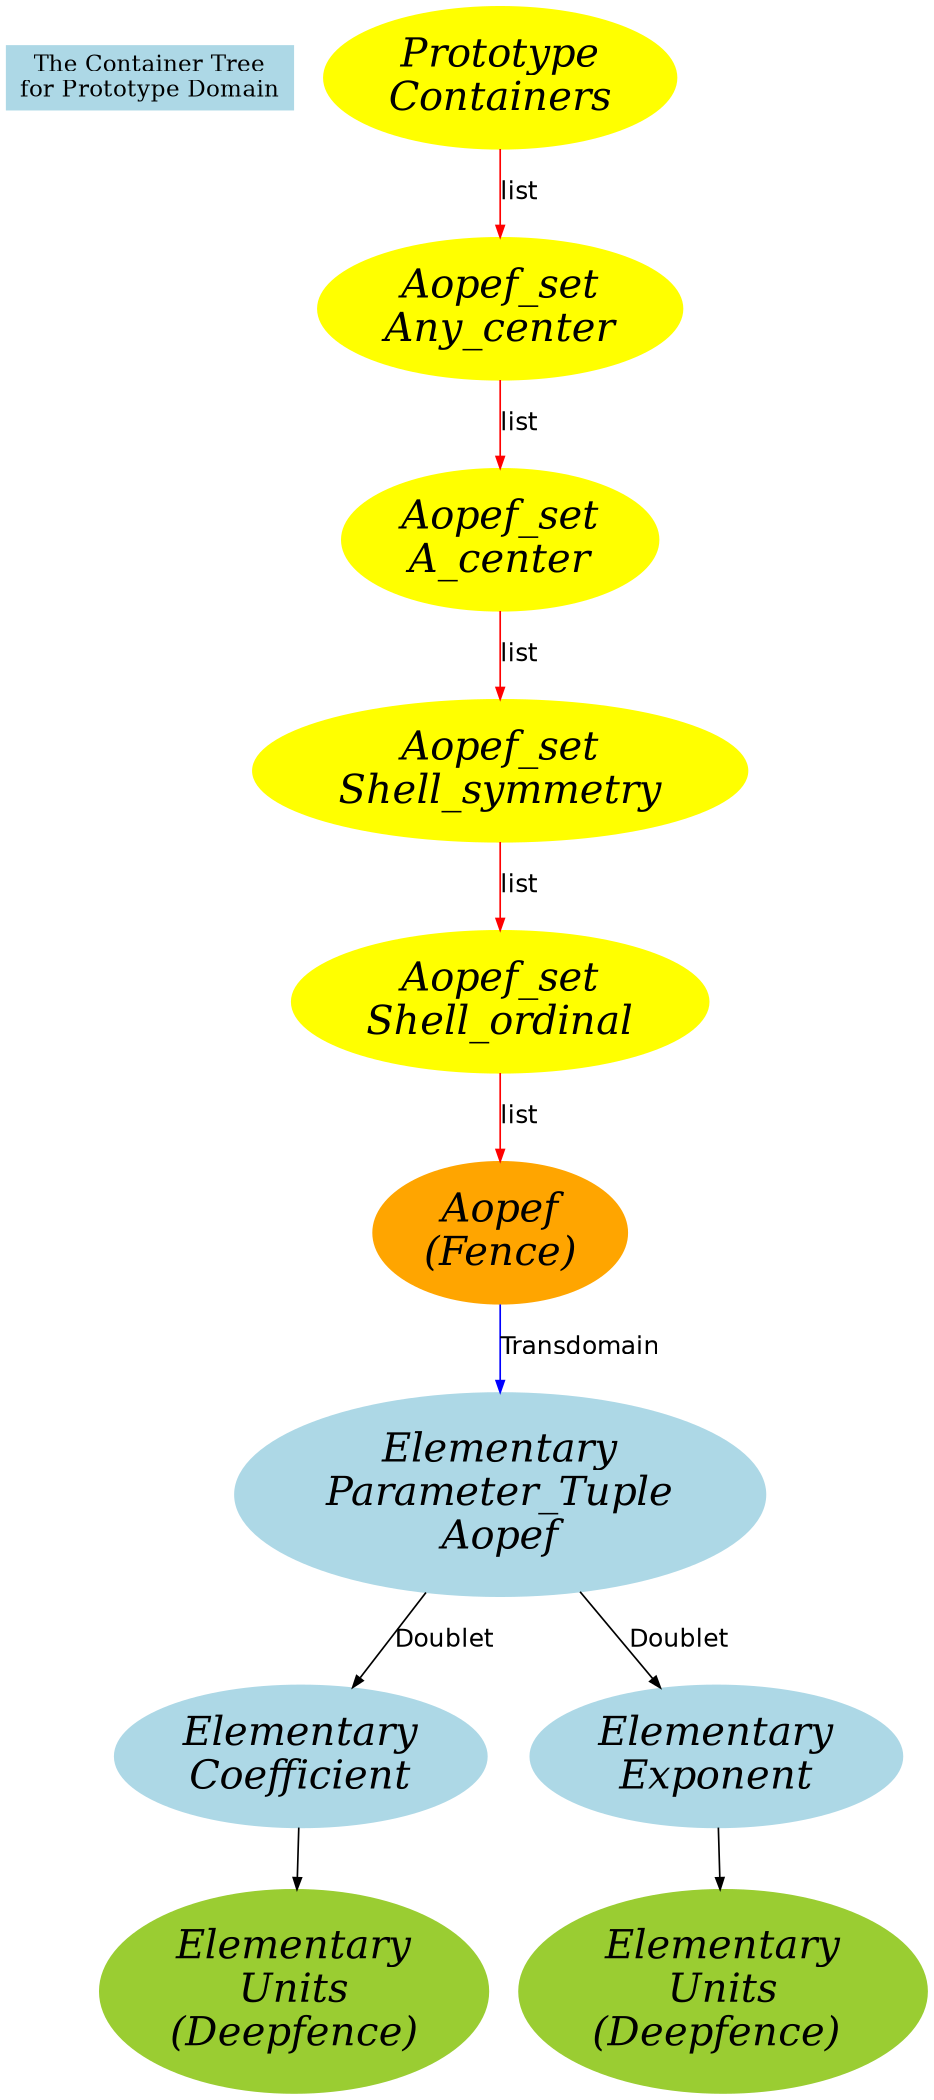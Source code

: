 digraph prototype_containers {  size="14,14";
  edge [fontname = "Bitstream Vera Sans" fontsize = 15 arrowsize="0.7" dir = down];

  Title [label = "The Container Tree\nfor Prototype Domain" shape="record" color=lightblue, style=filled];

  node [color=yellow, style=filled, fontsize=24, fontname="Palatino-Italic", fontcolor=black];

  "Prototype\nContainers" [style = filled, color = yellow, 
		fontname="Palatino-Italic",fontcolor=black];
  "Prototype\nContainers" -> "Aopef_set\nAny_center"[color=red, label="list"];

  "Aopef_set\nAny_center" -> "Aopef_set\nA_center" [color=red, label="list"];

  "Aopef_set\nA_center" -> "Aopef_set\nShell_symmetry" [color=red, label="list"];

  "Aopef_set\nShell_symmetry" -> "Aopef_set\nShell_ordinal" [color=red, label="list"];

  node [color=orange, style=filled, fontsize=24, fontname="Palatino-Italic", fontcolor=black];


  "Aopef_set\nShell_ordinal" -> "Aopef\n(Fence)" [color=red, label="list"];

 node [color=lightblue, style=filled, fontsize=24, fontname="Palatino-Italic", fontcolor=black];

  "Aopef\n(Fence)" -> {"Elementary\nParameter_Tuple\nAopef"} [color=Blue label="Transdomain"];

  "Elementary\nParameter_Tuple\nAopef" -> {"Elementary\nCoefficient" "Elementary\nExponent"} [label="Doublet"];


 node [color=yellowgreen, style=filled, fontsize=24, fontname="Palatino-Italic", fontcolor=black];

  "Elementary\nCoefficient" -> "Elementary\nUnits\n(Deepfence)"
  "Elementary\nExponent" -> "Elementary\nUnits\n(Deepfence) "
		
}


#  "Elementary\nCoordinate Tuple" [shape = diamond, color = yellowgreen];
#  "Aopef\nFence" [shape = box, color = lightblue];

